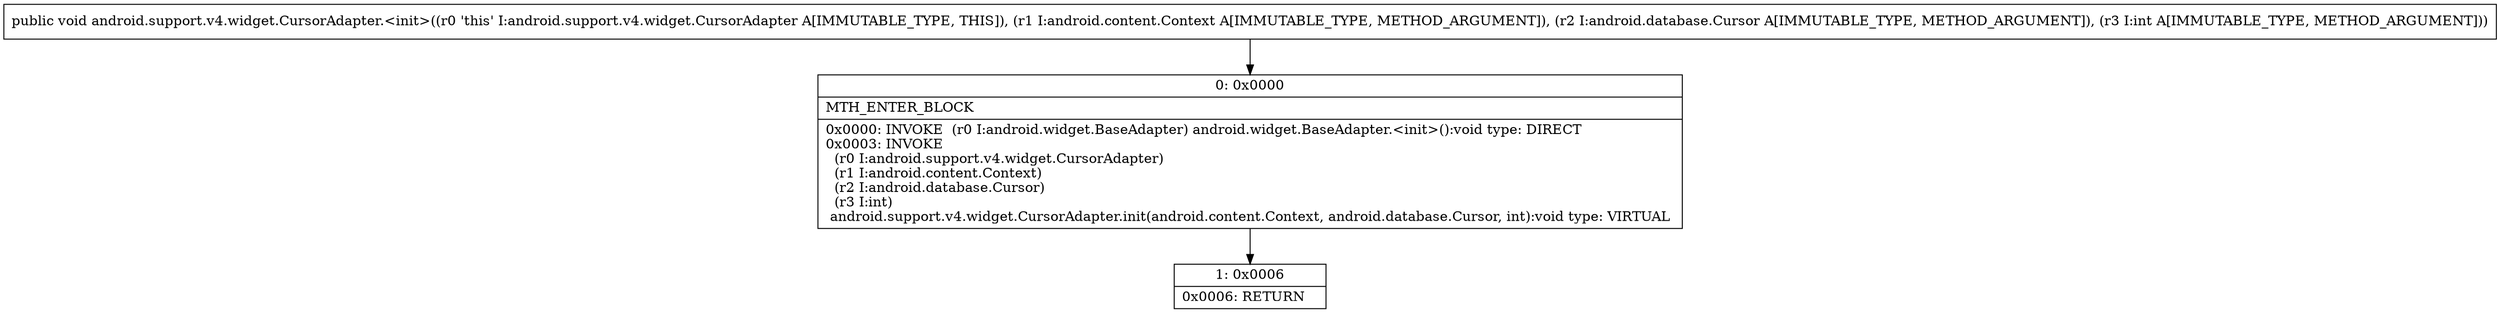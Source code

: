 digraph "CFG forandroid.support.v4.widget.CursorAdapter.\<init\>(Landroid\/content\/Context;Landroid\/database\/Cursor;I)V" {
Node_0 [shape=record,label="{0\:\ 0x0000|MTH_ENTER_BLOCK\l|0x0000: INVOKE  (r0 I:android.widget.BaseAdapter) android.widget.BaseAdapter.\<init\>():void type: DIRECT \l0x0003: INVOKE  \l  (r0 I:android.support.v4.widget.CursorAdapter)\l  (r1 I:android.content.Context)\l  (r2 I:android.database.Cursor)\l  (r3 I:int)\l android.support.v4.widget.CursorAdapter.init(android.content.Context, android.database.Cursor, int):void type: VIRTUAL \l}"];
Node_1 [shape=record,label="{1\:\ 0x0006|0x0006: RETURN   \l}"];
MethodNode[shape=record,label="{public void android.support.v4.widget.CursorAdapter.\<init\>((r0 'this' I:android.support.v4.widget.CursorAdapter A[IMMUTABLE_TYPE, THIS]), (r1 I:android.content.Context A[IMMUTABLE_TYPE, METHOD_ARGUMENT]), (r2 I:android.database.Cursor A[IMMUTABLE_TYPE, METHOD_ARGUMENT]), (r3 I:int A[IMMUTABLE_TYPE, METHOD_ARGUMENT])) }"];
MethodNode -> Node_0;
Node_0 -> Node_1;
}

